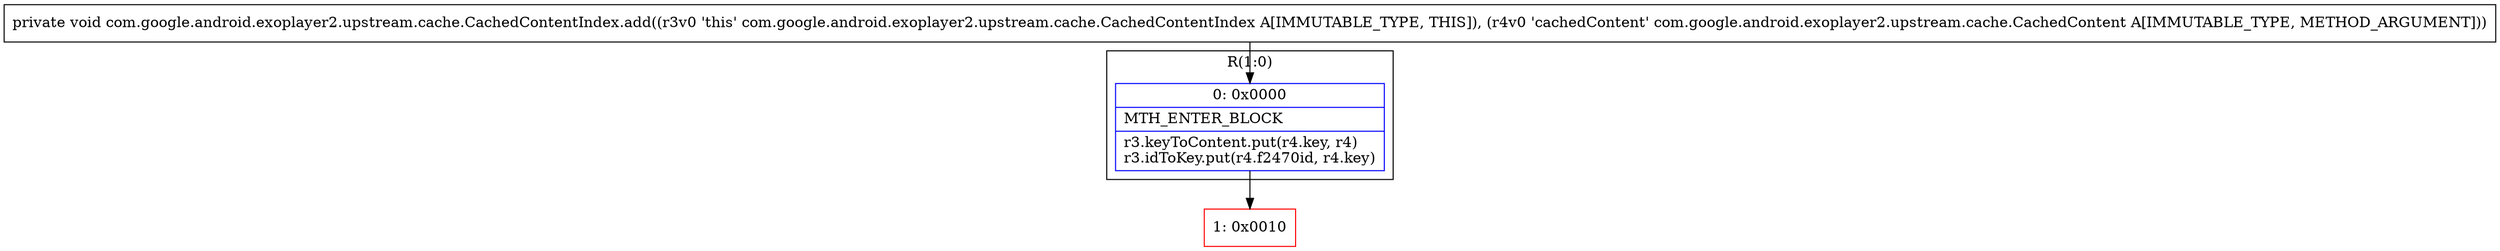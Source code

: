 digraph "CFG forcom.google.android.exoplayer2.upstream.cache.CachedContentIndex.add(Lcom\/google\/android\/exoplayer2\/upstream\/cache\/CachedContent;)V" {
subgraph cluster_Region_1032598784 {
label = "R(1:0)";
node [shape=record,color=blue];
Node_0 [shape=record,label="{0\:\ 0x0000|MTH_ENTER_BLOCK\l|r3.keyToContent.put(r4.key, r4)\lr3.idToKey.put(r4.f2470id, r4.key)\l}"];
}
Node_1 [shape=record,color=red,label="{1\:\ 0x0010}"];
MethodNode[shape=record,label="{private void com.google.android.exoplayer2.upstream.cache.CachedContentIndex.add((r3v0 'this' com.google.android.exoplayer2.upstream.cache.CachedContentIndex A[IMMUTABLE_TYPE, THIS]), (r4v0 'cachedContent' com.google.android.exoplayer2.upstream.cache.CachedContent A[IMMUTABLE_TYPE, METHOD_ARGUMENT])) }"];
MethodNode -> Node_0;
Node_0 -> Node_1;
}

